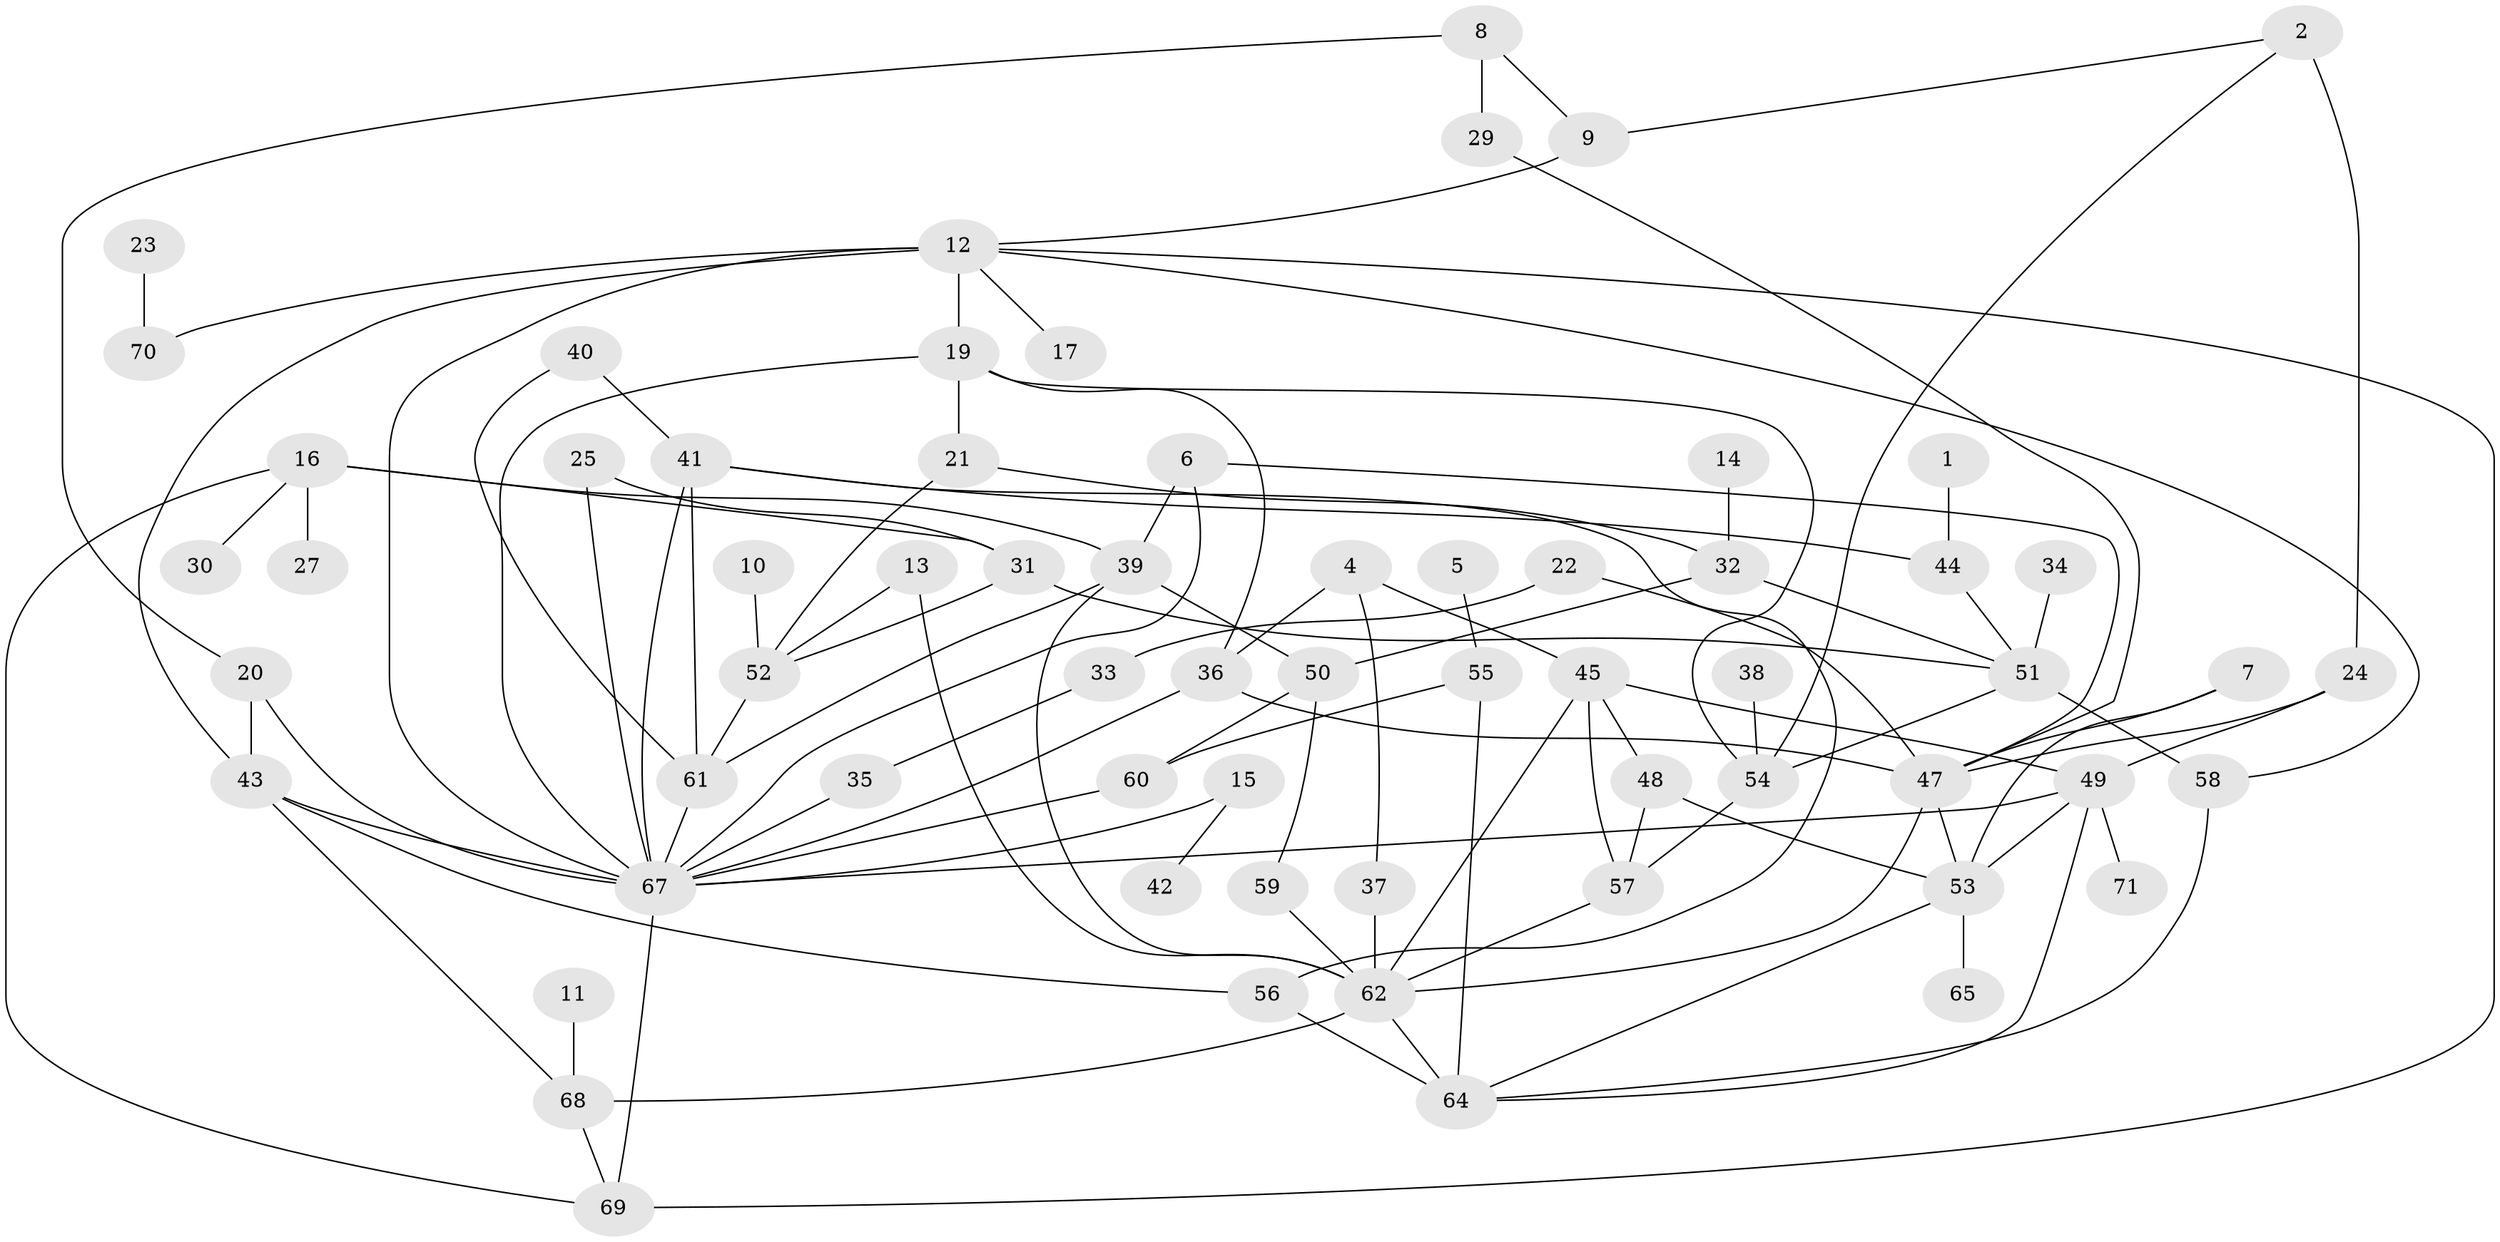 // original degree distribution, {4: 0.14184397163120568, 2: 0.3049645390070922, 1: 0.1773049645390071, 3: 0.24822695035460993, 0: 0.0425531914893617, 7: 0.02127659574468085, 5: 0.03546099290780142, 8: 0.0070921985815602835, 6: 0.02127659574468085}
// Generated by graph-tools (version 1.1) at 2025/49/03/09/25 03:49:04]
// undirected, 64 vertices, 108 edges
graph export_dot {
graph [start="1"]
  node [color=gray90,style=filled];
  1;
  2;
  4;
  5;
  6;
  7;
  8;
  9;
  10;
  11;
  12;
  13;
  14;
  15;
  16;
  17;
  19;
  20;
  21;
  22;
  23;
  24;
  25;
  27;
  29;
  30;
  31;
  32;
  33;
  34;
  35;
  36;
  37;
  38;
  39;
  40;
  41;
  42;
  43;
  44;
  45;
  47;
  48;
  49;
  50;
  51;
  52;
  53;
  54;
  55;
  56;
  57;
  58;
  59;
  60;
  61;
  62;
  64;
  65;
  67;
  68;
  69;
  70;
  71;
  1 -- 44 [weight=1.0];
  2 -- 9 [weight=1.0];
  2 -- 24 [weight=1.0];
  2 -- 54 [weight=1.0];
  4 -- 36 [weight=1.0];
  4 -- 37 [weight=1.0];
  4 -- 45 [weight=1.0];
  5 -- 55 [weight=1.0];
  6 -- 39 [weight=1.0];
  6 -- 47 [weight=1.0];
  6 -- 67 [weight=1.0];
  7 -- 47 [weight=1.0];
  7 -- 53 [weight=1.0];
  8 -- 9 [weight=1.0];
  8 -- 20 [weight=1.0];
  8 -- 29 [weight=1.0];
  9 -- 12 [weight=1.0];
  10 -- 52 [weight=2.0];
  11 -- 68 [weight=1.0];
  12 -- 17 [weight=1.0];
  12 -- 19 [weight=1.0];
  12 -- 43 [weight=1.0];
  12 -- 58 [weight=1.0];
  12 -- 67 [weight=2.0];
  12 -- 69 [weight=1.0];
  12 -- 70 [weight=1.0];
  13 -- 52 [weight=1.0];
  13 -- 62 [weight=1.0];
  14 -- 32 [weight=1.0];
  15 -- 42 [weight=1.0];
  15 -- 67 [weight=1.0];
  16 -- 27 [weight=1.0];
  16 -- 30 [weight=1.0];
  16 -- 31 [weight=1.0];
  16 -- 39 [weight=1.0];
  16 -- 69 [weight=1.0];
  19 -- 21 [weight=1.0];
  19 -- 36 [weight=1.0];
  19 -- 54 [weight=1.0];
  19 -- 67 [weight=1.0];
  20 -- 43 [weight=1.0];
  20 -- 67 [weight=1.0];
  21 -- 32 [weight=1.0];
  21 -- 52 [weight=1.0];
  22 -- 33 [weight=1.0];
  22 -- 47 [weight=1.0];
  23 -- 70 [weight=1.0];
  24 -- 47 [weight=1.0];
  24 -- 49 [weight=1.0];
  25 -- 31 [weight=1.0];
  25 -- 67 [weight=1.0];
  29 -- 47 [weight=1.0];
  31 -- 51 [weight=1.0];
  31 -- 52 [weight=1.0];
  32 -- 50 [weight=1.0];
  32 -- 51 [weight=1.0];
  33 -- 35 [weight=1.0];
  34 -- 51 [weight=1.0];
  35 -- 67 [weight=1.0];
  36 -- 47 [weight=1.0];
  36 -- 67 [weight=1.0];
  37 -- 62 [weight=1.0];
  38 -- 54 [weight=1.0];
  39 -- 50 [weight=1.0];
  39 -- 61 [weight=1.0];
  39 -- 62 [weight=1.0];
  40 -- 41 [weight=1.0];
  40 -- 61 [weight=1.0];
  41 -- 44 [weight=1.0];
  41 -- 56 [weight=1.0];
  41 -- 61 [weight=1.0];
  41 -- 67 [weight=1.0];
  43 -- 56 [weight=1.0];
  43 -- 67 [weight=1.0];
  43 -- 68 [weight=1.0];
  44 -- 51 [weight=1.0];
  45 -- 48 [weight=1.0];
  45 -- 49 [weight=1.0];
  45 -- 57 [weight=1.0];
  45 -- 62 [weight=1.0];
  47 -- 53 [weight=1.0];
  47 -- 62 [weight=1.0];
  48 -- 53 [weight=1.0];
  48 -- 57 [weight=1.0];
  49 -- 53 [weight=1.0];
  49 -- 64 [weight=1.0];
  49 -- 67 [weight=1.0];
  49 -- 71 [weight=1.0];
  50 -- 59 [weight=1.0];
  50 -- 60 [weight=1.0];
  51 -- 54 [weight=1.0];
  51 -- 58 [weight=1.0];
  52 -- 61 [weight=1.0];
  53 -- 64 [weight=1.0];
  53 -- 65 [weight=1.0];
  54 -- 57 [weight=1.0];
  55 -- 60 [weight=1.0];
  55 -- 64 [weight=1.0];
  56 -- 64 [weight=2.0];
  57 -- 62 [weight=1.0];
  58 -- 64 [weight=1.0];
  59 -- 62 [weight=1.0];
  60 -- 67 [weight=1.0];
  61 -- 67 [weight=1.0];
  62 -- 64 [weight=1.0];
  62 -- 68 [weight=1.0];
  67 -- 69 [weight=1.0];
  68 -- 69 [weight=1.0];
}
